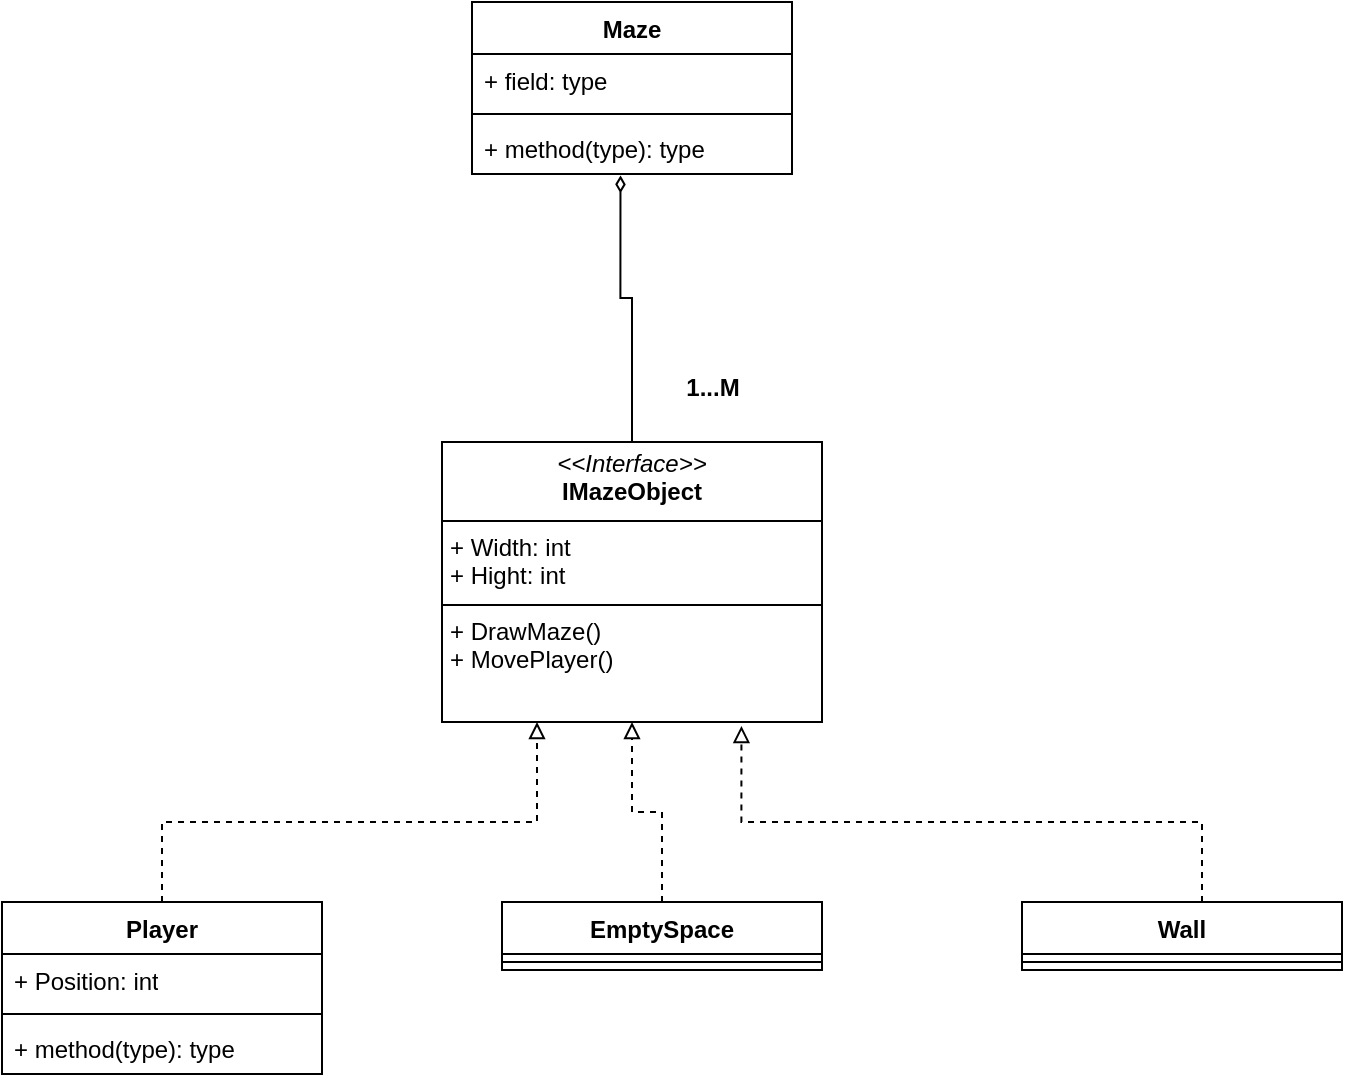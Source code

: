 <mxfile version="26.0.10">
  <diagram name="Page-1" id="L_izeSIEOspOMCBgnGNu">
    <mxGraphModel dx="2085" dy="1724" grid="1" gridSize="10" guides="1" tooltips="1" connect="1" arrows="1" fold="1" page="1" pageScale="1" pageWidth="850" pageHeight="1100" math="0" shadow="0">
      <root>
        <mxCell id="0" />
        <mxCell id="1" parent="0" />
        <mxCell id="v0uOzSAE8AhoNBSKKH8Y-5" value="&lt;p style=&quot;margin:0px;margin-top:4px;text-align:center;&quot;&gt;&lt;i&gt;&amp;lt;&amp;lt;Interface&amp;gt;&amp;gt;&lt;/i&gt;&lt;br&gt;&lt;b&gt;IMazeObject&lt;/b&gt;&lt;/p&gt;&lt;hr size=&quot;1&quot; style=&quot;border-style:solid;&quot;&gt;&lt;p style=&quot;margin:0px;margin-left:4px;&quot;&gt;+ Width: int&lt;br&gt;+ Hight: int&lt;/p&gt;&lt;hr size=&quot;1&quot; style=&quot;border-style:solid;&quot;&gt;&lt;p style=&quot;margin:0px;margin-left:4px;&quot;&gt;+ DrawMaze()&lt;br&gt;+ MovePlayer()&lt;/p&gt;" style="verticalAlign=top;align=left;overflow=fill;html=1;whiteSpace=wrap;" parent="1" vertex="1">
          <mxGeometry x="150" y="210" width="190" height="140" as="geometry" />
        </mxCell>
        <mxCell id="v0uOzSAE8AhoNBSKKH8Y-10" style="edgeStyle=orthogonalEdgeStyle;rounded=0;orthogonalLoop=1;jettySize=auto;html=1;endArrow=block;endFill=0;dashed=1;entryX=0.788;entryY=1.014;entryDx=0;entryDy=0;entryPerimeter=0;" parent="1" source="v0uOzSAE8AhoNBSKKH8Y-6" target="v0uOzSAE8AhoNBSKKH8Y-5" edge="1">
          <mxGeometry relative="1" as="geometry">
            <mxPoint x="300" y="340" as="targetPoint" />
            <Array as="points">
              <mxPoint x="530" y="400" />
              <mxPoint x="300" y="400" />
            </Array>
          </mxGeometry>
        </mxCell>
        <mxCell id="v0uOzSAE8AhoNBSKKH8Y-6" value="Wall" style="swimlane;fontStyle=1;align=center;verticalAlign=top;childLayout=stackLayout;horizontal=1;startSize=26;horizontalStack=0;resizeParent=1;resizeParentMax=0;resizeLast=0;collapsible=1;marginBottom=0;whiteSpace=wrap;html=1;" parent="1" vertex="1">
          <mxGeometry x="440" y="440" width="160" height="34" as="geometry" />
        </mxCell>
        <mxCell id="v0uOzSAE8AhoNBSKKH8Y-8" value="" style="line;strokeWidth=1;fillColor=none;align=left;verticalAlign=middle;spacingTop=-1;spacingLeft=3;spacingRight=3;rotatable=0;labelPosition=right;points=[];portConstraint=eastwest;strokeColor=inherit;" parent="v0uOzSAE8AhoNBSKKH8Y-6" vertex="1">
          <mxGeometry y="26" width="160" height="8" as="geometry" />
        </mxCell>
        <mxCell id="v0uOzSAE8AhoNBSKKH8Y-20" style="edgeStyle=orthogonalEdgeStyle;rounded=0;orthogonalLoop=1;jettySize=auto;html=1;entryX=0.5;entryY=1;entryDx=0;entryDy=0;endArrow=block;endFill=0;dashed=1;" parent="1" source="v0uOzSAE8AhoNBSKKH8Y-11" target="v0uOzSAE8AhoNBSKKH8Y-5" edge="1">
          <mxGeometry relative="1" as="geometry" />
        </mxCell>
        <mxCell id="v0uOzSAE8AhoNBSKKH8Y-11" value="EmptySpace" style="swimlane;fontStyle=1;align=center;verticalAlign=top;childLayout=stackLayout;horizontal=1;startSize=26;horizontalStack=0;resizeParent=1;resizeParentMax=0;resizeLast=0;collapsible=1;marginBottom=0;whiteSpace=wrap;html=1;" parent="1" vertex="1">
          <mxGeometry x="180" y="440" width="160" height="34" as="geometry" />
        </mxCell>
        <mxCell id="v0uOzSAE8AhoNBSKKH8Y-13" value="" style="line;strokeWidth=1;fillColor=none;align=left;verticalAlign=middle;spacingTop=-1;spacingLeft=3;spacingRight=3;rotatable=0;labelPosition=right;points=[];portConstraint=eastwest;strokeColor=inherit;" parent="v0uOzSAE8AhoNBSKKH8Y-11" vertex="1">
          <mxGeometry y="26" width="160" height="8" as="geometry" />
        </mxCell>
        <mxCell id="v0uOzSAE8AhoNBSKKH8Y-19" style="edgeStyle=orthogonalEdgeStyle;rounded=0;orthogonalLoop=1;jettySize=auto;html=1;entryX=0.25;entryY=1;entryDx=0;entryDy=0;endArrow=block;endFill=0;dashed=1;" parent="1" source="v0uOzSAE8AhoNBSKKH8Y-15" target="v0uOzSAE8AhoNBSKKH8Y-5" edge="1">
          <mxGeometry relative="1" as="geometry">
            <Array as="points">
              <mxPoint x="10" y="400" />
              <mxPoint x="198" y="400" />
            </Array>
          </mxGeometry>
        </mxCell>
        <mxCell id="v0uOzSAE8AhoNBSKKH8Y-15" value="Player" style="swimlane;fontStyle=1;align=center;verticalAlign=top;childLayout=stackLayout;horizontal=1;startSize=26;horizontalStack=0;resizeParent=1;resizeParentMax=0;resizeLast=0;collapsible=1;marginBottom=0;whiteSpace=wrap;html=1;" parent="1" vertex="1">
          <mxGeometry x="-70" y="440" width="160" height="86" as="geometry" />
        </mxCell>
        <mxCell id="v0uOzSAE8AhoNBSKKH8Y-16" value="+ Position: int" style="text;strokeColor=none;fillColor=none;align=left;verticalAlign=top;spacingLeft=4;spacingRight=4;overflow=hidden;rotatable=0;points=[[0,0.5],[1,0.5]];portConstraint=eastwest;whiteSpace=wrap;html=1;" parent="v0uOzSAE8AhoNBSKKH8Y-15" vertex="1">
          <mxGeometry y="26" width="160" height="26" as="geometry" />
        </mxCell>
        <mxCell id="v0uOzSAE8AhoNBSKKH8Y-17" value="" style="line;strokeWidth=1;fillColor=none;align=left;verticalAlign=middle;spacingTop=-1;spacingLeft=3;spacingRight=3;rotatable=0;labelPosition=right;points=[];portConstraint=eastwest;strokeColor=inherit;" parent="v0uOzSAE8AhoNBSKKH8Y-15" vertex="1">
          <mxGeometry y="52" width="160" height="8" as="geometry" />
        </mxCell>
        <mxCell id="v0uOzSAE8AhoNBSKKH8Y-18" value="+ method(type): type" style="text;strokeColor=none;fillColor=none;align=left;verticalAlign=top;spacingLeft=4;spacingRight=4;overflow=hidden;rotatable=0;points=[[0,0.5],[1,0.5]];portConstraint=eastwest;whiteSpace=wrap;html=1;" parent="v0uOzSAE8AhoNBSKKH8Y-15" vertex="1">
          <mxGeometry y="60" width="160" height="26" as="geometry" />
        </mxCell>
        <mxCell id="v0uOzSAE8AhoNBSKKH8Y-21" value="Maze" style="swimlane;fontStyle=1;align=center;verticalAlign=top;childLayout=stackLayout;horizontal=1;startSize=26;horizontalStack=0;resizeParent=1;resizeParentMax=0;resizeLast=0;collapsible=1;marginBottom=0;whiteSpace=wrap;html=1;" parent="1" vertex="1">
          <mxGeometry x="165" y="-10" width="160" height="86" as="geometry" />
        </mxCell>
        <mxCell id="v0uOzSAE8AhoNBSKKH8Y-22" value="+ field: type" style="text;strokeColor=none;fillColor=none;align=left;verticalAlign=top;spacingLeft=4;spacingRight=4;overflow=hidden;rotatable=0;points=[[0,0.5],[1,0.5]];portConstraint=eastwest;whiteSpace=wrap;html=1;" parent="v0uOzSAE8AhoNBSKKH8Y-21" vertex="1">
          <mxGeometry y="26" width="160" height="26" as="geometry" />
        </mxCell>
        <mxCell id="v0uOzSAE8AhoNBSKKH8Y-23" value="" style="line;strokeWidth=1;fillColor=none;align=left;verticalAlign=middle;spacingTop=-1;spacingLeft=3;spacingRight=3;rotatable=0;labelPosition=right;points=[];portConstraint=eastwest;strokeColor=inherit;" parent="v0uOzSAE8AhoNBSKKH8Y-21" vertex="1">
          <mxGeometry y="52" width="160" height="8" as="geometry" />
        </mxCell>
        <mxCell id="v0uOzSAE8AhoNBSKKH8Y-24" value="+ method(type): type" style="text;strokeColor=none;fillColor=none;align=left;verticalAlign=top;spacingLeft=4;spacingRight=4;overflow=hidden;rotatable=0;points=[[0,0.5],[1,0.5]];portConstraint=eastwest;whiteSpace=wrap;html=1;" parent="v0uOzSAE8AhoNBSKKH8Y-21" vertex="1">
          <mxGeometry y="60" width="160" height="26" as="geometry" />
        </mxCell>
        <mxCell id="v0uOzSAE8AhoNBSKKH8Y-25" style="edgeStyle=orthogonalEdgeStyle;rounded=0;orthogonalLoop=1;jettySize=auto;html=1;entryX=0.464;entryY=1.027;entryDx=0;entryDy=0;entryPerimeter=0;endArrow=diamondThin;endFill=0;" parent="1" source="v0uOzSAE8AhoNBSKKH8Y-5" target="v0uOzSAE8AhoNBSKKH8Y-24" edge="1">
          <mxGeometry relative="1" as="geometry">
            <Array as="points">
              <mxPoint x="245" y="138" />
              <mxPoint x="239" y="138" />
            </Array>
          </mxGeometry>
        </mxCell>
        <mxCell id="v0uOzSAE8AhoNBSKKH8Y-26" value="1...M" style="text;align=center;fontStyle=1;verticalAlign=middle;spacingLeft=3;spacingRight=3;strokeColor=none;rotatable=0;points=[[0,0.5],[1,0.5]];portConstraint=eastwest;html=1;" parent="1" vertex="1">
          <mxGeometry x="245" y="170" width="80" height="26" as="geometry" />
        </mxCell>
      </root>
    </mxGraphModel>
  </diagram>
</mxfile>
